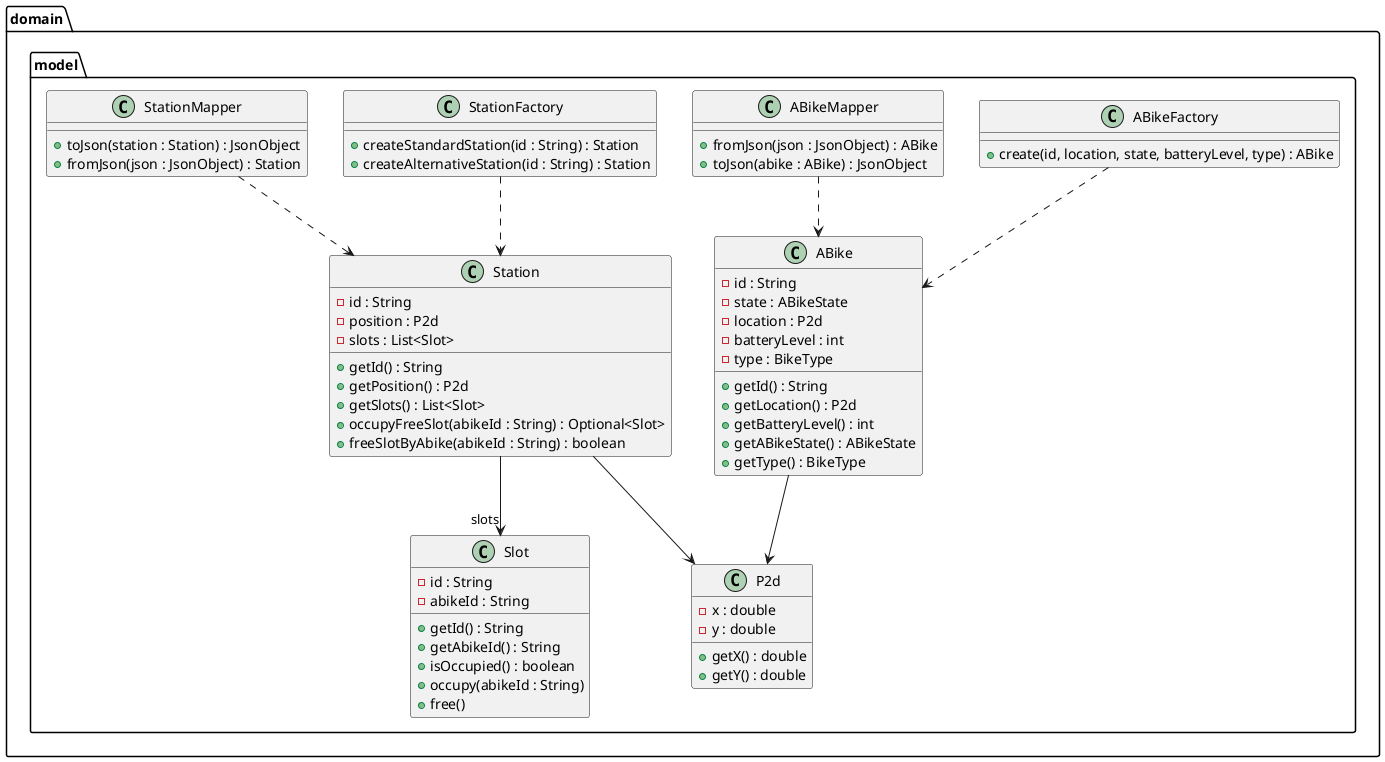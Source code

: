@startuml domain-model
package "domain.model" {
    class ABike {
        - id : String
        - state : ABikeState
        - location : P2d
        - batteryLevel : int
        - type : BikeType
        + getId() : String
        + getLocation() : P2d
        + getBatteryLevel() : int
        + getABikeState() : ABikeState
        + getType() : BikeType
    }

    class ABikeFactory {
        + create(id, location, state, batteryLevel, type) : ABike
        {static}
    }

    class ABikeMapper {
        + fromJson(json : JsonObject) : ABike
        + toJson(abike : ABike) : JsonObject
        {static}
    }

    class Station {
        - id : String
        - position : P2d
        - slots : List<Slot>
        + getId() : String
        + getPosition() : P2d
        + getSlots() : List<Slot>
        + occupyFreeSlot(abikeId : String) : Optional<Slot>
        + freeSlotByAbike(abikeId : String) : boolean
    }

    class StationFactory {
        + createStandardStation(id : String) : Station
        + createAlternativeStation(id : String) : Station
        {static}
    }

    class StationMapper {
        + toJson(station : Station) : JsonObject
        + fromJson(json : JsonObject) : Station
        {static}
    }

    class Slot {
        - id : String
        - abikeId : String
        + getId() : String
        + getAbikeId() : String
        + isOccupied() : boolean
        + occupy(abikeId : String)
        + free()
    }

    class P2d {
        - x : double
        - y : double
        + getX() : double
        + getY() : double
    }

    ABikeFactory ..> ABike
    ABikeMapper ..> ABike
    StationFactory ..> Station
    StationMapper ..> Station
    Station --> "slots" Slot
    Station --> P2d
    ABike --> P2d
}
@enduml 